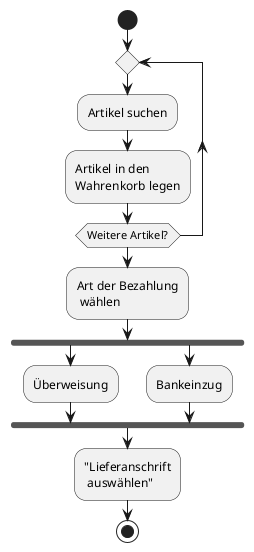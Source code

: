 @startuml

start

repeat
  :Artikel suchen;
  :Artikel in den \nWahrenkorb legen;
repeat while (Weitere Artikel?)
:Art der Bezahlung\n wählen;
fork
:Überweisung;
fork again
:Bankeinzug;
end fork
:"Lieferanschrift\n auswählen";
stop

@enduml
